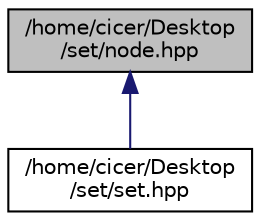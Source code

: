 digraph "/home/cicer/Desktop/set/node.hpp"
{
 // LATEX_PDF_SIZE
  edge [fontname="Helvetica",fontsize="10",labelfontname="Helvetica",labelfontsize="10"];
  node [fontname="Helvetica",fontsize="10",shape=record];
  Node1 [label="/home/cicer/Desktop\l/set/node.hpp",height=0.2,width=0.4,color="black", fillcolor="grey75", style="filled", fontcolor="black",tooltip="Clase Node el cual estara compuesto la clase Set."];
  Node1 -> Node2 [dir="back",color="midnightblue",fontsize="10",style="solid",fontname="Helvetica"];
  Node2 [label="/home/cicer/Desktop\l/set/set.hpp",height=0.2,width=0.4,color="black", fillcolor="white", style="filled",URL="$set_8hpp.html",tooltip="Manipular conjuntos."];
}
